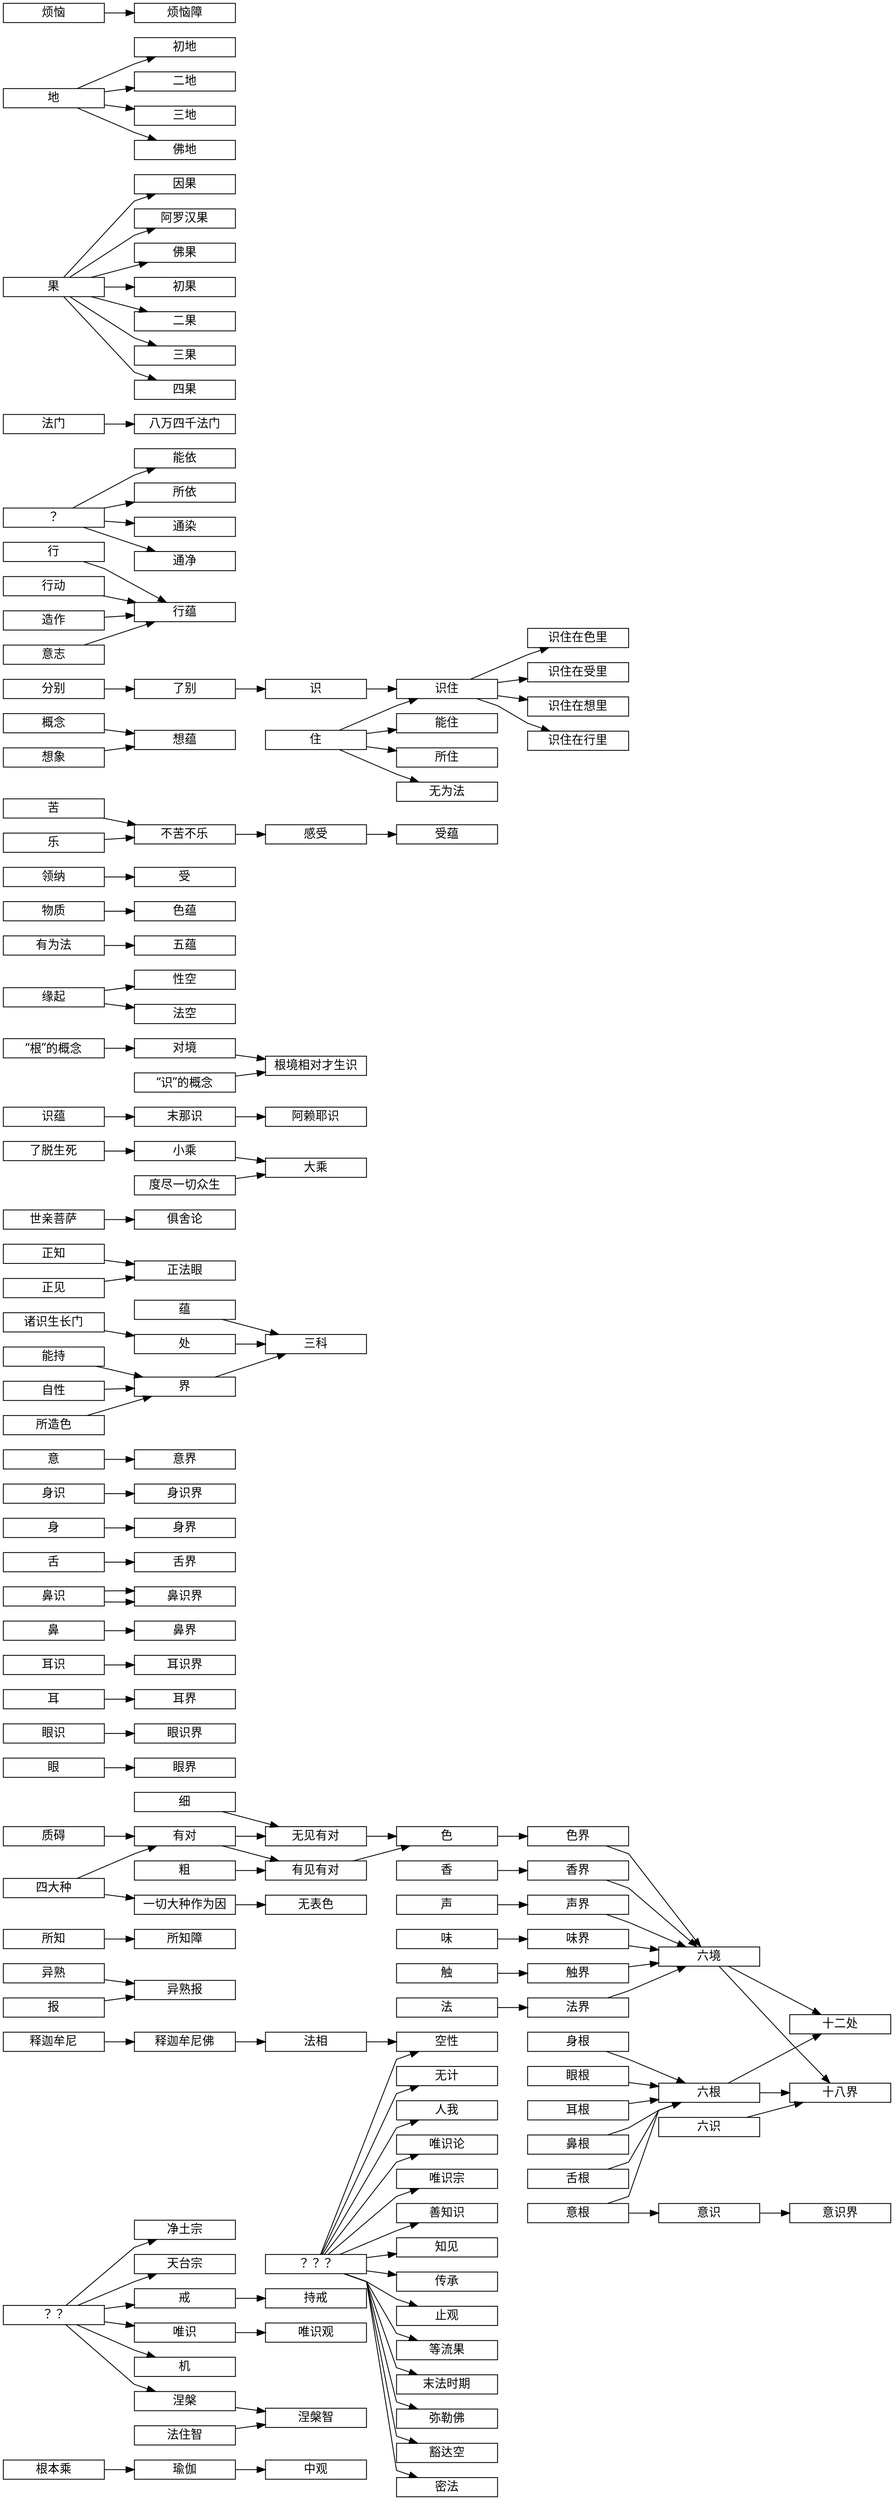 digraph {
  rankdir="LR";
  graph [fontname="simhei" splines="polyline"]
  edge  [fontname="simhei"]
  node  [fontname="simhei" shape="box" width="1.68" height="0.1"]
  subgraph {
    "根本乘" -> "瑜伽"
    "瑜伽" -> "中观"
    "？？" -> "净土宗"
    "？？" -> "天台宗"
    "？？？" -> "无计"
    "异熟" -> "异熟报"
    "报" -> "异熟报"
    "所知" -> "所知障"
    "？？？" -> "空性"
    "？？" -> "戒"
    "戒" -> "持戒"
    "？？？" -> "人我"
    "色界" -> "六境"
    "香界" -> "六境"
    "声界" -> "六境"
    "味界" -> "六境"
    "触界" -> "六境"
    "法界" -> "六境"
    "六境" -> "十二处"
    "眼" -> "眼界"
    "眼识" -> "眼识界"
    "耳" -> "耳界"
    "耳识" -> "耳识界"
    "鼻" -> "鼻界"
    "鼻识" -> "鼻识界"
    "舌" -> "舌界"
    "鼻识" -> "鼻识界"
    "身" -> "身界"
    "身识" -> "身识界"
    "意" -> "意界"
    "意识" -> "意识界"
    "色" -> "色界"
    "香" -> "香界"
    "声" -> "声界"
    "味" -> "味界"
    "触" -> "触界"
    "法" -> "法界"
    "蕴" -> "三科"
    "诸识生长门" -> "处"
    "处" -> "三科"
    "界" -> "三科"
    "？？" -> "唯识"
    "唯识" -> "唯识观"
    "？？？" -> "唯识论"
    "？？？" -> "唯识宗"
    "？？？" -> "善知识"
    "？？？" -> "知见"
    "？？？" -> "传承"
    "正知" -> "正法眼"
    "正见" -> "正法眼"
    "？？？" -> "止观"
    "？？？" -> "等流果"
    "？？？" -> "末法时期"
    "？？？" -> "弥勒佛"
    "眼根" -> "六根"
    "耳根" -> "六根"
    "鼻根" -> "六根"
    "舌根" -> "六根"
    "身根" -> "六根"
    "意根" -> "六根"
    "释迦牟尼" -> "释迦牟尼佛"
    "释迦牟尼佛" -> "法相"
    "法相" -> "空性"
    "？？？" -> "豁达空"
    "？？？" -> "密法"
    "世亲菩萨" -> "俱舍论"
    "？？" -> "机"
    "了脱生死" -> "小乘"
    "度尽一切众生" -> "大乘"
    "小乘" -> "大乘"
    "识蕴" -> "末那识"
    "意根" -> "意识"
    "“根”的概念" -> "对境"
    "对境" -> "根境相对才生识"
    "？？" -> "涅槃"
    "涅槃" -> "涅槃智"
    "法住智" -> "涅槃智"
    "缘起" -> "性空"
    "缘起" -> "法空"
    "有为法" -> "五蕴"
    "六根" -> "十二处"
    "六根" -> "十八界"
    "六境" -> "十八界"
    "六识" -> "十八界"
    "能持" -> "界"
    "自性" -> "界"
    "所造色" -> "界"
    "物质" -> "色蕴"
    "领纳" -> "受"
    "苦" -> "不苦不乐"
    "乐" -> "不苦不乐"
    "不苦不乐" -> "感受"
    "感受" -> "受蕴"
    "概念" -> "想蕴"
    "想象" -> "想蕴"
    "分别" -> "了别"
    "了别" -> "识"
    "行" -> "行蕴"
    "行动" -> "行蕴"
    "造作" -> "行蕴"
    "意志" -> "行蕴"
    "？" -> "能依"
    "？" -> "所依"
    "？" -> "通染"
    "？" -> "通净"
    "法门" -> "八万四千法门"
    "果" -> "因果"
    "果" -> "阿罗汉果"
    "果" -> "佛果"
    "果" -> "初果"
    "果" -> "二果"
    "果" -> "三果"
    "果" -> "四果"
    "地" -> "初地"
    "地" -> "二地"
    "地" -> "三地"
    "地" -> "佛地"
    "识" -> "识住"
    "住" -> "识住"
    "住" -> "能住"
    "住" -> "所住"
    "住" -> "无为法"
    "识住" -> "识住在色里"
    "识住" -> "识住在受里"
    "识住" -> "识住在想里"
    "识住" -> "识住在行里"
    "四大种" -> "一切大种作为因"
    "一切大种作为因" -> "无表色"
    "四大种" -> "有对"
    "质碍" -> "有对"
    "有对" -> "有见有对"
    "有对" -> "无见有对"
    "粗" -> "有见有对"
    "细" -> "无见有对"
    "有见有对" -> "色"
    "无见有对" -> "色"
    "末那识" -> "阿赖耶识"
    "烦恼" -> "烦恼障"
    "“识”的概念" -> "根境相对才生识"
  }
}

